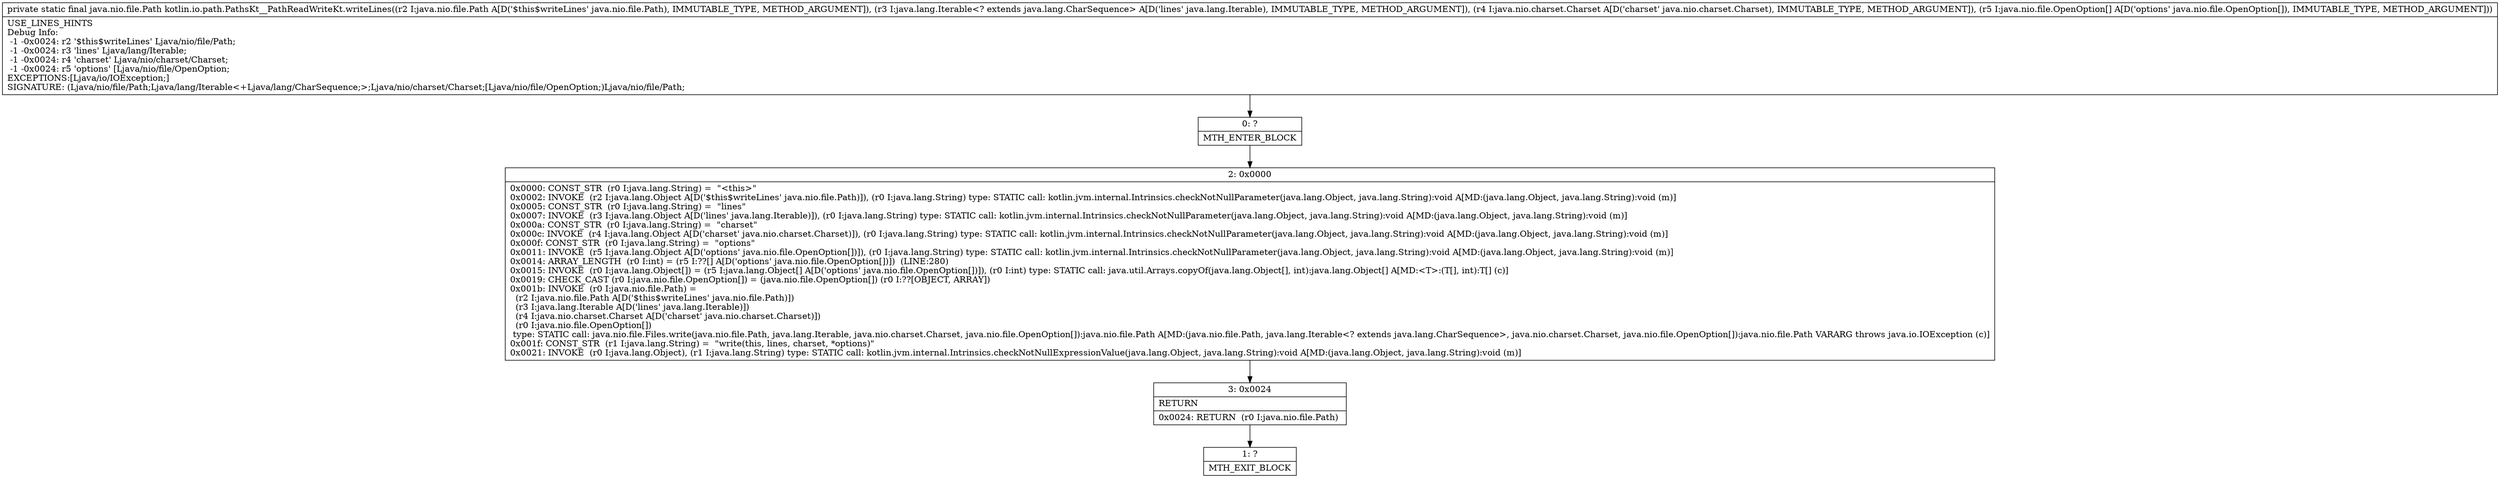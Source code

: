 digraph "CFG forkotlin.io.path.PathsKt__PathReadWriteKt.writeLines(Ljava\/nio\/file\/Path;Ljava\/lang\/Iterable;Ljava\/nio\/charset\/Charset;[Ljava\/nio\/file\/OpenOption;)Ljava\/nio\/file\/Path;" {
Node_0 [shape=record,label="{0\:\ ?|MTH_ENTER_BLOCK\l}"];
Node_2 [shape=record,label="{2\:\ 0x0000|0x0000: CONST_STR  (r0 I:java.lang.String) =  \"\<this\>\" \l0x0002: INVOKE  (r2 I:java.lang.Object A[D('$this$writeLines' java.nio.file.Path)]), (r0 I:java.lang.String) type: STATIC call: kotlin.jvm.internal.Intrinsics.checkNotNullParameter(java.lang.Object, java.lang.String):void A[MD:(java.lang.Object, java.lang.String):void (m)]\l0x0005: CONST_STR  (r0 I:java.lang.String) =  \"lines\" \l0x0007: INVOKE  (r3 I:java.lang.Object A[D('lines' java.lang.Iterable)]), (r0 I:java.lang.String) type: STATIC call: kotlin.jvm.internal.Intrinsics.checkNotNullParameter(java.lang.Object, java.lang.String):void A[MD:(java.lang.Object, java.lang.String):void (m)]\l0x000a: CONST_STR  (r0 I:java.lang.String) =  \"charset\" \l0x000c: INVOKE  (r4 I:java.lang.Object A[D('charset' java.nio.charset.Charset)]), (r0 I:java.lang.String) type: STATIC call: kotlin.jvm.internal.Intrinsics.checkNotNullParameter(java.lang.Object, java.lang.String):void A[MD:(java.lang.Object, java.lang.String):void (m)]\l0x000f: CONST_STR  (r0 I:java.lang.String) =  \"options\" \l0x0011: INVOKE  (r5 I:java.lang.Object A[D('options' java.nio.file.OpenOption[])]), (r0 I:java.lang.String) type: STATIC call: kotlin.jvm.internal.Intrinsics.checkNotNullParameter(java.lang.Object, java.lang.String):void A[MD:(java.lang.Object, java.lang.String):void (m)]\l0x0014: ARRAY_LENGTH  (r0 I:int) = (r5 I:??[] A[D('options' java.nio.file.OpenOption[])])  (LINE:280)\l0x0015: INVOKE  (r0 I:java.lang.Object[]) = (r5 I:java.lang.Object[] A[D('options' java.nio.file.OpenOption[])]), (r0 I:int) type: STATIC call: java.util.Arrays.copyOf(java.lang.Object[], int):java.lang.Object[] A[MD:\<T\>:(T[], int):T[] (c)]\l0x0019: CHECK_CAST (r0 I:java.nio.file.OpenOption[]) = (java.nio.file.OpenOption[]) (r0 I:??[OBJECT, ARRAY]) \l0x001b: INVOKE  (r0 I:java.nio.file.Path) = \l  (r2 I:java.nio.file.Path A[D('$this$writeLines' java.nio.file.Path)])\l  (r3 I:java.lang.Iterable A[D('lines' java.lang.Iterable)])\l  (r4 I:java.nio.charset.Charset A[D('charset' java.nio.charset.Charset)])\l  (r0 I:java.nio.file.OpenOption[])\l type: STATIC call: java.nio.file.Files.write(java.nio.file.Path, java.lang.Iterable, java.nio.charset.Charset, java.nio.file.OpenOption[]):java.nio.file.Path A[MD:(java.nio.file.Path, java.lang.Iterable\<? extends java.lang.CharSequence\>, java.nio.charset.Charset, java.nio.file.OpenOption[]):java.nio.file.Path VARARG throws java.io.IOException (c)]\l0x001f: CONST_STR  (r1 I:java.lang.String) =  \"write(this, lines, charset, *options)\" \l0x0021: INVOKE  (r0 I:java.lang.Object), (r1 I:java.lang.String) type: STATIC call: kotlin.jvm.internal.Intrinsics.checkNotNullExpressionValue(java.lang.Object, java.lang.String):void A[MD:(java.lang.Object, java.lang.String):void (m)]\l}"];
Node_3 [shape=record,label="{3\:\ 0x0024|RETURN\l|0x0024: RETURN  (r0 I:java.nio.file.Path) \l}"];
Node_1 [shape=record,label="{1\:\ ?|MTH_EXIT_BLOCK\l}"];
MethodNode[shape=record,label="{private static final java.nio.file.Path kotlin.io.path.PathsKt__PathReadWriteKt.writeLines((r2 I:java.nio.file.Path A[D('$this$writeLines' java.nio.file.Path), IMMUTABLE_TYPE, METHOD_ARGUMENT]), (r3 I:java.lang.Iterable\<? extends java.lang.CharSequence\> A[D('lines' java.lang.Iterable), IMMUTABLE_TYPE, METHOD_ARGUMENT]), (r4 I:java.nio.charset.Charset A[D('charset' java.nio.charset.Charset), IMMUTABLE_TYPE, METHOD_ARGUMENT]), (r5 I:java.nio.file.OpenOption[] A[D('options' java.nio.file.OpenOption[]), IMMUTABLE_TYPE, METHOD_ARGUMENT]))  | USE_LINES_HINTS\lDebug Info:\l  \-1 \-0x0024: r2 '$this$writeLines' Ljava\/nio\/file\/Path;\l  \-1 \-0x0024: r3 'lines' Ljava\/lang\/Iterable;\l  \-1 \-0x0024: r4 'charset' Ljava\/nio\/charset\/Charset;\l  \-1 \-0x0024: r5 'options' [Ljava\/nio\/file\/OpenOption;\lEXCEPTIONS:[Ljava\/io\/IOException;]\lSIGNATURE: (Ljava\/nio\/file\/Path;Ljava\/lang\/Iterable\<+Ljava\/lang\/CharSequence;\>;Ljava\/nio\/charset\/Charset;[Ljava\/nio\/file\/OpenOption;)Ljava\/nio\/file\/Path;\l}"];
MethodNode -> Node_0;Node_0 -> Node_2;
Node_2 -> Node_3;
Node_3 -> Node_1;
}

